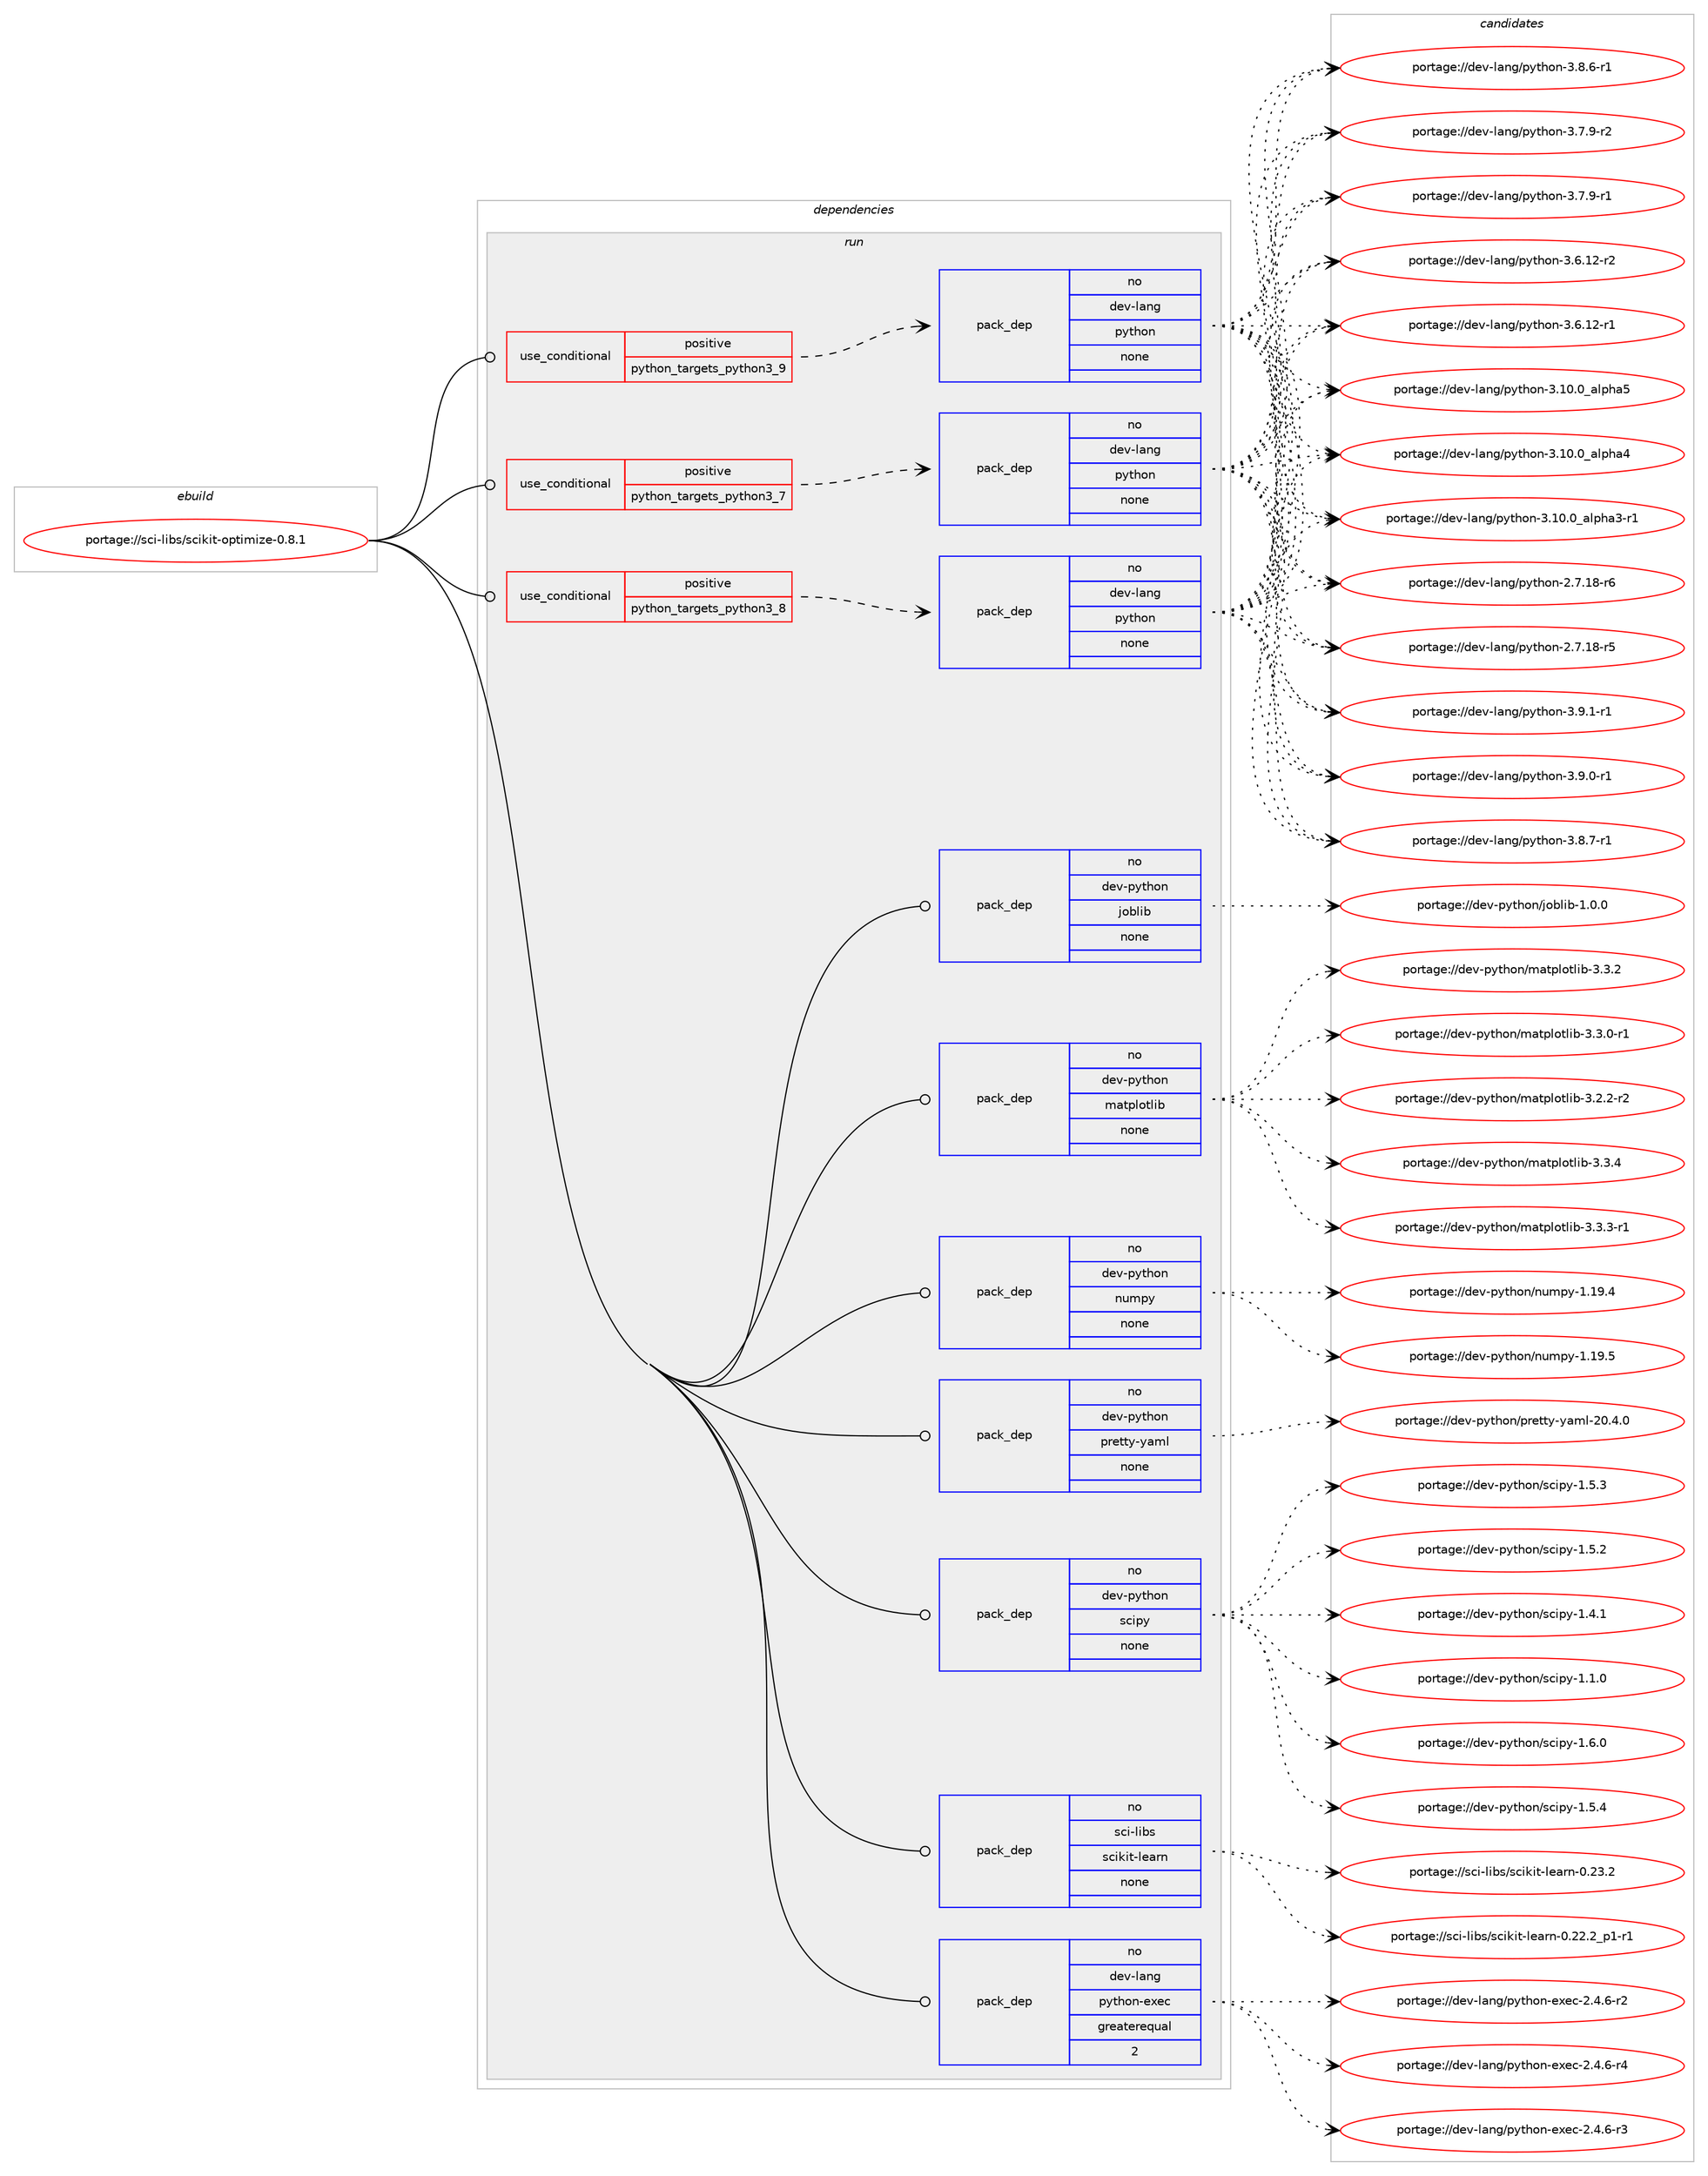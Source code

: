 digraph prolog {

# *************
# Graph options
# *************

newrank=true;
concentrate=true;
compound=true;
graph [rankdir=LR,fontname=Helvetica,fontsize=10,ranksep=1.5];#, ranksep=2.5, nodesep=0.2];
edge  [arrowhead=vee];
node  [fontname=Helvetica,fontsize=10];

# **********
# The ebuild
# **********

subgraph cluster_leftcol {
color=gray;
rank=same;
label=<<i>ebuild</i>>;
id [label="portage://sci-libs/scikit-optimize-0.8.1", color=red, width=4, href="../sci-libs/scikit-optimize-0.8.1.svg"];
}

# ****************
# The dependencies
# ****************

subgraph cluster_midcol {
color=gray;
label=<<i>dependencies</i>>;
subgraph cluster_compile {
fillcolor="#eeeeee";
style=filled;
label=<<i>compile</i>>;
}
subgraph cluster_compileandrun {
fillcolor="#eeeeee";
style=filled;
label=<<i>compile and run</i>>;
}
subgraph cluster_run {
fillcolor="#eeeeee";
style=filled;
label=<<i>run</i>>;
subgraph cond5007 {
dependency16435 [label=<<TABLE BORDER="0" CELLBORDER="1" CELLSPACING="0" CELLPADDING="4"><TR><TD ROWSPAN="3" CELLPADDING="10">use_conditional</TD></TR><TR><TD>positive</TD></TR><TR><TD>python_targets_python3_7</TD></TR></TABLE>>, shape=none, color=red];
subgraph pack11295 {
dependency16436 [label=<<TABLE BORDER="0" CELLBORDER="1" CELLSPACING="0" CELLPADDING="4" WIDTH="220"><TR><TD ROWSPAN="6" CELLPADDING="30">pack_dep</TD></TR><TR><TD WIDTH="110">no</TD></TR><TR><TD>dev-lang</TD></TR><TR><TD>python</TD></TR><TR><TD>none</TD></TR><TR><TD></TD></TR></TABLE>>, shape=none, color=blue];
}
dependency16435:e -> dependency16436:w [weight=20,style="dashed",arrowhead="vee"];
}
id:e -> dependency16435:w [weight=20,style="solid",arrowhead="odot"];
subgraph cond5008 {
dependency16437 [label=<<TABLE BORDER="0" CELLBORDER="1" CELLSPACING="0" CELLPADDING="4"><TR><TD ROWSPAN="3" CELLPADDING="10">use_conditional</TD></TR><TR><TD>positive</TD></TR><TR><TD>python_targets_python3_8</TD></TR></TABLE>>, shape=none, color=red];
subgraph pack11296 {
dependency16438 [label=<<TABLE BORDER="0" CELLBORDER="1" CELLSPACING="0" CELLPADDING="4" WIDTH="220"><TR><TD ROWSPAN="6" CELLPADDING="30">pack_dep</TD></TR><TR><TD WIDTH="110">no</TD></TR><TR><TD>dev-lang</TD></TR><TR><TD>python</TD></TR><TR><TD>none</TD></TR><TR><TD></TD></TR></TABLE>>, shape=none, color=blue];
}
dependency16437:e -> dependency16438:w [weight=20,style="dashed",arrowhead="vee"];
}
id:e -> dependency16437:w [weight=20,style="solid",arrowhead="odot"];
subgraph cond5009 {
dependency16439 [label=<<TABLE BORDER="0" CELLBORDER="1" CELLSPACING="0" CELLPADDING="4"><TR><TD ROWSPAN="3" CELLPADDING="10">use_conditional</TD></TR><TR><TD>positive</TD></TR><TR><TD>python_targets_python3_9</TD></TR></TABLE>>, shape=none, color=red];
subgraph pack11297 {
dependency16440 [label=<<TABLE BORDER="0" CELLBORDER="1" CELLSPACING="0" CELLPADDING="4" WIDTH="220"><TR><TD ROWSPAN="6" CELLPADDING="30">pack_dep</TD></TR><TR><TD WIDTH="110">no</TD></TR><TR><TD>dev-lang</TD></TR><TR><TD>python</TD></TR><TR><TD>none</TD></TR><TR><TD></TD></TR></TABLE>>, shape=none, color=blue];
}
dependency16439:e -> dependency16440:w [weight=20,style="dashed",arrowhead="vee"];
}
id:e -> dependency16439:w [weight=20,style="solid",arrowhead="odot"];
subgraph pack11298 {
dependency16441 [label=<<TABLE BORDER="0" CELLBORDER="1" CELLSPACING="0" CELLPADDING="4" WIDTH="220"><TR><TD ROWSPAN="6" CELLPADDING="30">pack_dep</TD></TR><TR><TD WIDTH="110">no</TD></TR><TR><TD>dev-lang</TD></TR><TR><TD>python-exec</TD></TR><TR><TD>greaterequal</TD></TR><TR><TD>2</TD></TR></TABLE>>, shape=none, color=blue];
}
id:e -> dependency16441:w [weight=20,style="solid",arrowhead="odot"];
subgraph pack11299 {
dependency16442 [label=<<TABLE BORDER="0" CELLBORDER="1" CELLSPACING="0" CELLPADDING="4" WIDTH="220"><TR><TD ROWSPAN="6" CELLPADDING="30">pack_dep</TD></TR><TR><TD WIDTH="110">no</TD></TR><TR><TD>dev-python</TD></TR><TR><TD>joblib</TD></TR><TR><TD>none</TD></TR><TR><TD></TD></TR></TABLE>>, shape=none, color=blue];
}
id:e -> dependency16442:w [weight=20,style="solid",arrowhead="odot"];
subgraph pack11300 {
dependency16443 [label=<<TABLE BORDER="0" CELLBORDER="1" CELLSPACING="0" CELLPADDING="4" WIDTH="220"><TR><TD ROWSPAN="6" CELLPADDING="30">pack_dep</TD></TR><TR><TD WIDTH="110">no</TD></TR><TR><TD>dev-python</TD></TR><TR><TD>matplotlib</TD></TR><TR><TD>none</TD></TR><TR><TD></TD></TR></TABLE>>, shape=none, color=blue];
}
id:e -> dependency16443:w [weight=20,style="solid",arrowhead="odot"];
subgraph pack11301 {
dependency16444 [label=<<TABLE BORDER="0" CELLBORDER="1" CELLSPACING="0" CELLPADDING="4" WIDTH="220"><TR><TD ROWSPAN="6" CELLPADDING="30">pack_dep</TD></TR><TR><TD WIDTH="110">no</TD></TR><TR><TD>dev-python</TD></TR><TR><TD>numpy</TD></TR><TR><TD>none</TD></TR><TR><TD></TD></TR></TABLE>>, shape=none, color=blue];
}
id:e -> dependency16444:w [weight=20,style="solid",arrowhead="odot"];
subgraph pack11302 {
dependency16445 [label=<<TABLE BORDER="0" CELLBORDER="1" CELLSPACING="0" CELLPADDING="4" WIDTH="220"><TR><TD ROWSPAN="6" CELLPADDING="30">pack_dep</TD></TR><TR><TD WIDTH="110">no</TD></TR><TR><TD>dev-python</TD></TR><TR><TD>pretty-yaml</TD></TR><TR><TD>none</TD></TR><TR><TD></TD></TR></TABLE>>, shape=none, color=blue];
}
id:e -> dependency16445:w [weight=20,style="solid",arrowhead="odot"];
subgraph pack11303 {
dependency16446 [label=<<TABLE BORDER="0" CELLBORDER="1" CELLSPACING="0" CELLPADDING="4" WIDTH="220"><TR><TD ROWSPAN="6" CELLPADDING="30">pack_dep</TD></TR><TR><TD WIDTH="110">no</TD></TR><TR><TD>dev-python</TD></TR><TR><TD>scipy</TD></TR><TR><TD>none</TD></TR><TR><TD></TD></TR></TABLE>>, shape=none, color=blue];
}
id:e -> dependency16446:w [weight=20,style="solid",arrowhead="odot"];
subgraph pack11304 {
dependency16447 [label=<<TABLE BORDER="0" CELLBORDER="1" CELLSPACING="0" CELLPADDING="4" WIDTH="220"><TR><TD ROWSPAN="6" CELLPADDING="30">pack_dep</TD></TR><TR><TD WIDTH="110">no</TD></TR><TR><TD>sci-libs</TD></TR><TR><TD>scikit-learn</TD></TR><TR><TD>none</TD></TR><TR><TD></TD></TR></TABLE>>, shape=none, color=blue];
}
id:e -> dependency16447:w [weight=20,style="solid",arrowhead="odot"];
}
}

# **************
# The candidates
# **************

subgraph cluster_choices {
rank=same;
color=gray;
label=<<i>candidates</i>>;

subgraph choice11295 {
color=black;
nodesep=1;
choice1001011184510897110103471121211161041111104551465746494511449 [label="portage://dev-lang/python-3.9.1-r1", color=red, width=4,href="../dev-lang/python-3.9.1-r1.svg"];
choice1001011184510897110103471121211161041111104551465746484511449 [label="portage://dev-lang/python-3.9.0-r1", color=red, width=4,href="../dev-lang/python-3.9.0-r1.svg"];
choice1001011184510897110103471121211161041111104551465646554511449 [label="portage://dev-lang/python-3.8.7-r1", color=red, width=4,href="../dev-lang/python-3.8.7-r1.svg"];
choice1001011184510897110103471121211161041111104551465646544511449 [label="portage://dev-lang/python-3.8.6-r1", color=red, width=4,href="../dev-lang/python-3.8.6-r1.svg"];
choice1001011184510897110103471121211161041111104551465546574511450 [label="portage://dev-lang/python-3.7.9-r2", color=red, width=4,href="../dev-lang/python-3.7.9-r2.svg"];
choice1001011184510897110103471121211161041111104551465546574511449 [label="portage://dev-lang/python-3.7.9-r1", color=red, width=4,href="../dev-lang/python-3.7.9-r1.svg"];
choice100101118451089711010347112121116104111110455146544649504511450 [label="portage://dev-lang/python-3.6.12-r2", color=red, width=4,href="../dev-lang/python-3.6.12-r2.svg"];
choice100101118451089711010347112121116104111110455146544649504511449 [label="portage://dev-lang/python-3.6.12-r1", color=red, width=4,href="../dev-lang/python-3.6.12-r1.svg"];
choice1001011184510897110103471121211161041111104551464948464895971081121049753 [label="portage://dev-lang/python-3.10.0_alpha5", color=red, width=4,href="../dev-lang/python-3.10.0_alpha5.svg"];
choice1001011184510897110103471121211161041111104551464948464895971081121049752 [label="portage://dev-lang/python-3.10.0_alpha4", color=red, width=4,href="../dev-lang/python-3.10.0_alpha4.svg"];
choice10010111845108971101034711212111610411111045514649484648959710811210497514511449 [label="portage://dev-lang/python-3.10.0_alpha3-r1", color=red, width=4,href="../dev-lang/python-3.10.0_alpha3-r1.svg"];
choice100101118451089711010347112121116104111110455046554649564511454 [label="portage://dev-lang/python-2.7.18-r6", color=red, width=4,href="../dev-lang/python-2.7.18-r6.svg"];
choice100101118451089711010347112121116104111110455046554649564511453 [label="portage://dev-lang/python-2.7.18-r5", color=red, width=4,href="../dev-lang/python-2.7.18-r5.svg"];
dependency16436:e -> choice1001011184510897110103471121211161041111104551465746494511449:w [style=dotted,weight="100"];
dependency16436:e -> choice1001011184510897110103471121211161041111104551465746484511449:w [style=dotted,weight="100"];
dependency16436:e -> choice1001011184510897110103471121211161041111104551465646554511449:w [style=dotted,weight="100"];
dependency16436:e -> choice1001011184510897110103471121211161041111104551465646544511449:w [style=dotted,weight="100"];
dependency16436:e -> choice1001011184510897110103471121211161041111104551465546574511450:w [style=dotted,weight="100"];
dependency16436:e -> choice1001011184510897110103471121211161041111104551465546574511449:w [style=dotted,weight="100"];
dependency16436:e -> choice100101118451089711010347112121116104111110455146544649504511450:w [style=dotted,weight="100"];
dependency16436:e -> choice100101118451089711010347112121116104111110455146544649504511449:w [style=dotted,weight="100"];
dependency16436:e -> choice1001011184510897110103471121211161041111104551464948464895971081121049753:w [style=dotted,weight="100"];
dependency16436:e -> choice1001011184510897110103471121211161041111104551464948464895971081121049752:w [style=dotted,weight="100"];
dependency16436:e -> choice10010111845108971101034711212111610411111045514649484648959710811210497514511449:w [style=dotted,weight="100"];
dependency16436:e -> choice100101118451089711010347112121116104111110455046554649564511454:w [style=dotted,weight="100"];
dependency16436:e -> choice100101118451089711010347112121116104111110455046554649564511453:w [style=dotted,weight="100"];
}
subgraph choice11296 {
color=black;
nodesep=1;
choice1001011184510897110103471121211161041111104551465746494511449 [label="portage://dev-lang/python-3.9.1-r1", color=red, width=4,href="../dev-lang/python-3.9.1-r1.svg"];
choice1001011184510897110103471121211161041111104551465746484511449 [label="portage://dev-lang/python-3.9.0-r1", color=red, width=4,href="../dev-lang/python-3.9.0-r1.svg"];
choice1001011184510897110103471121211161041111104551465646554511449 [label="portage://dev-lang/python-3.8.7-r1", color=red, width=4,href="../dev-lang/python-3.8.7-r1.svg"];
choice1001011184510897110103471121211161041111104551465646544511449 [label="portage://dev-lang/python-3.8.6-r1", color=red, width=4,href="../dev-lang/python-3.8.6-r1.svg"];
choice1001011184510897110103471121211161041111104551465546574511450 [label="portage://dev-lang/python-3.7.9-r2", color=red, width=4,href="../dev-lang/python-3.7.9-r2.svg"];
choice1001011184510897110103471121211161041111104551465546574511449 [label="portage://dev-lang/python-3.7.9-r1", color=red, width=4,href="../dev-lang/python-3.7.9-r1.svg"];
choice100101118451089711010347112121116104111110455146544649504511450 [label="portage://dev-lang/python-3.6.12-r2", color=red, width=4,href="../dev-lang/python-3.6.12-r2.svg"];
choice100101118451089711010347112121116104111110455146544649504511449 [label="portage://dev-lang/python-3.6.12-r1", color=red, width=4,href="../dev-lang/python-3.6.12-r1.svg"];
choice1001011184510897110103471121211161041111104551464948464895971081121049753 [label="portage://dev-lang/python-3.10.0_alpha5", color=red, width=4,href="../dev-lang/python-3.10.0_alpha5.svg"];
choice1001011184510897110103471121211161041111104551464948464895971081121049752 [label="portage://dev-lang/python-3.10.0_alpha4", color=red, width=4,href="../dev-lang/python-3.10.0_alpha4.svg"];
choice10010111845108971101034711212111610411111045514649484648959710811210497514511449 [label="portage://dev-lang/python-3.10.0_alpha3-r1", color=red, width=4,href="../dev-lang/python-3.10.0_alpha3-r1.svg"];
choice100101118451089711010347112121116104111110455046554649564511454 [label="portage://dev-lang/python-2.7.18-r6", color=red, width=4,href="../dev-lang/python-2.7.18-r6.svg"];
choice100101118451089711010347112121116104111110455046554649564511453 [label="portage://dev-lang/python-2.7.18-r5", color=red, width=4,href="../dev-lang/python-2.7.18-r5.svg"];
dependency16438:e -> choice1001011184510897110103471121211161041111104551465746494511449:w [style=dotted,weight="100"];
dependency16438:e -> choice1001011184510897110103471121211161041111104551465746484511449:w [style=dotted,weight="100"];
dependency16438:e -> choice1001011184510897110103471121211161041111104551465646554511449:w [style=dotted,weight="100"];
dependency16438:e -> choice1001011184510897110103471121211161041111104551465646544511449:w [style=dotted,weight="100"];
dependency16438:e -> choice1001011184510897110103471121211161041111104551465546574511450:w [style=dotted,weight="100"];
dependency16438:e -> choice1001011184510897110103471121211161041111104551465546574511449:w [style=dotted,weight="100"];
dependency16438:e -> choice100101118451089711010347112121116104111110455146544649504511450:w [style=dotted,weight="100"];
dependency16438:e -> choice100101118451089711010347112121116104111110455146544649504511449:w [style=dotted,weight="100"];
dependency16438:e -> choice1001011184510897110103471121211161041111104551464948464895971081121049753:w [style=dotted,weight="100"];
dependency16438:e -> choice1001011184510897110103471121211161041111104551464948464895971081121049752:w [style=dotted,weight="100"];
dependency16438:e -> choice10010111845108971101034711212111610411111045514649484648959710811210497514511449:w [style=dotted,weight="100"];
dependency16438:e -> choice100101118451089711010347112121116104111110455046554649564511454:w [style=dotted,weight="100"];
dependency16438:e -> choice100101118451089711010347112121116104111110455046554649564511453:w [style=dotted,weight="100"];
}
subgraph choice11297 {
color=black;
nodesep=1;
choice1001011184510897110103471121211161041111104551465746494511449 [label="portage://dev-lang/python-3.9.1-r1", color=red, width=4,href="../dev-lang/python-3.9.1-r1.svg"];
choice1001011184510897110103471121211161041111104551465746484511449 [label="portage://dev-lang/python-3.9.0-r1", color=red, width=4,href="../dev-lang/python-3.9.0-r1.svg"];
choice1001011184510897110103471121211161041111104551465646554511449 [label="portage://dev-lang/python-3.8.7-r1", color=red, width=4,href="../dev-lang/python-3.8.7-r1.svg"];
choice1001011184510897110103471121211161041111104551465646544511449 [label="portage://dev-lang/python-3.8.6-r1", color=red, width=4,href="../dev-lang/python-3.8.6-r1.svg"];
choice1001011184510897110103471121211161041111104551465546574511450 [label="portage://dev-lang/python-3.7.9-r2", color=red, width=4,href="../dev-lang/python-3.7.9-r2.svg"];
choice1001011184510897110103471121211161041111104551465546574511449 [label="portage://dev-lang/python-3.7.9-r1", color=red, width=4,href="../dev-lang/python-3.7.9-r1.svg"];
choice100101118451089711010347112121116104111110455146544649504511450 [label="portage://dev-lang/python-3.6.12-r2", color=red, width=4,href="../dev-lang/python-3.6.12-r2.svg"];
choice100101118451089711010347112121116104111110455146544649504511449 [label="portage://dev-lang/python-3.6.12-r1", color=red, width=4,href="../dev-lang/python-3.6.12-r1.svg"];
choice1001011184510897110103471121211161041111104551464948464895971081121049753 [label="portage://dev-lang/python-3.10.0_alpha5", color=red, width=4,href="../dev-lang/python-3.10.0_alpha5.svg"];
choice1001011184510897110103471121211161041111104551464948464895971081121049752 [label="portage://dev-lang/python-3.10.0_alpha4", color=red, width=4,href="../dev-lang/python-3.10.0_alpha4.svg"];
choice10010111845108971101034711212111610411111045514649484648959710811210497514511449 [label="portage://dev-lang/python-3.10.0_alpha3-r1", color=red, width=4,href="../dev-lang/python-3.10.0_alpha3-r1.svg"];
choice100101118451089711010347112121116104111110455046554649564511454 [label="portage://dev-lang/python-2.7.18-r6", color=red, width=4,href="../dev-lang/python-2.7.18-r6.svg"];
choice100101118451089711010347112121116104111110455046554649564511453 [label="portage://dev-lang/python-2.7.18-r5", color=red, width=4,href="../dev-lang/python-2.7.18-r5.svg"];
dependency16440:e -> choice1001011184510897110103471121211161041111104551465746494511449:w [style=dotted,weight="100"];
dependency16440:e -> choice1001011184510897110103471121211161041111104551465746484511449:w [style=dotted,weight="100"];
dependency16440:e -> choice1001011184510897110103471121211161041111104551465646554511449:w [style=dotted,weight="100"];
dependency16440:e -> choice1001011184510897110103471121211161041111104551465646544511449:w [style=dotted,weight="100"];
dependency16440:e -> choice1001011184510897110103471121211161041111104551465546574511450:w [style=dotted,weight="100"];
dependency16440:e -> choice1001011184510897110103471121211161041111104551465546574511449:w [style=dotted,weight="100"];
dependency16440:e -> choice100101118451089711010347112121116104111110455146544649504511450:w [style=dotted,weight="100"];
dependency16440:e -> choice100101118451089711010347112121116104111110455146544649504511449:w [style=dotted,weight="100"];
dependency16440:e -> choice1001011184510897110103471121211161041111104551464948464895971081121049753:w [style=dotted,weight="100"];
dependency16440:e -> choice1001011184510897110103471121211161041111104551464948464895971081121049752:w [style=dotted,weight="100"];
dependency16440:e -> choice10010111845108971101034711212111610411111045514649484648959710811210497514511449:w [style=dotted,weight="100"];
dependency16440:e -> choice100101118451089711010347112121116104111110455046554649564511454:w [style=dotted,weight="100"];
dependency16440:e -> choice100101118451089711010347112121116104111110455046554649564511453:w [style=dotted,weight="100"];
}
subgraph choice11298 {
color=black;
nodesep=1;
choice10010111845108971101034711212111610411111045101120101994550465246544511452 [label="portage://dev-lang/python-exec-2.4.6-r4", color=red, width=4,href="../dev-lang/python-exec-2.4.6-r4.svg"];
choice10010111845108971101034711212111610411111045101120101994550465246544511451 [label="portage://dev-lang/python-exec-2.4.6-r3", color=red, width=4,href="../dev-lang/python-exec-2.4.6-r3.svg"];
choice10010111845108971101034711212111610411111045101120101994550465246544511450 [label="portage://dev-lang/python-exec-2.4.6-r2", color=red, width=4,href="../dev-lang/python-exec-2.4.6-r2.svg"];
dependency16441:e -> choice10010111845108971101034711212111610411111045101120101994550465246544511452:w [style=dotted,weight="100"];
dependency16441:e -> choice10010111845108971101034711212111610411111045101120101994550465246544511451:w [style=dotted,weight="100"];
dependency16441:e -> choice10010111845108971101034711212111610411111045101120101994550465246544511450:w [style=dotted,weight="100"];
}
subgraph choice11299 {
color=black;
nodesep=1;
choice10010111845112121116104111110471061119810810598454946484648 [label="portage://dev-python/joblib-1.0.0", color=red, width=4,href="../dev-python/joblib-1.0.0.svg"];
dependency16442:e -> choice10010111845112121116104111110471061119810810598454946484648:w [style=dotted,weight="100"];
}
subgraph choice11300 {
color=black;
nodesep=1;
choice10010111845112121116104111110471099711611210811111610810598455146514652 [label="portage://dev-python/matplotlib-3.3.4", color=red, width=4,href="../dev-python/matplotlib-3.3.4.svg"];
choice100101118451121211161041111104710997116112108111116108105984551465146514511449 [label="portage://dev-python/matplotlib-3.3.3-r1", color=red, width=4,href="../dev-python/matplotlib-3.3.3-r1.svg"];
choice10010111845112121116104111110471099711611210811111610810598455146514650 [label="portage://dev-python/matplotlib-3.3.2", color=red, width=4,href="../dev-python/matplotlib-3.3.2.svg"];
choice100101118451121211161041111104710997116112108111116108105984551465146484511449 [label="portage://dev-python/matplotlib-3.3.0-r1", color=red, width=4,href="../dev-python/matplotlib-3.3.0-r1.svg"];
choice100101118451121211161041111104710997116112108111116108105984551465046504511450 [label="portage://dev-python/matplotlib-3.2.2-r2", color=red, width=4,href="../dev-python/matplotlib-3.2.2-r2.svg"];
dependency16443:e -> choice10010111845112121116104111110471099711611210811111610810598455146514652:w [style=dotted,weight="100"];
dependency16443:e -> choice100101118451121211161041111104710997116112108111116108105984551465146514511449:w [style=dotted,weight="100"];
dependency16443:e -> choice10010111845112121116104111110471099711611210811111610810598455146514650:w [style=dotted,weight="100"];
dependency16443:e -> choice100101118451121211161041111104710997116112108111116108105984551465146484511449:w [style=dotted,weight="100"];
dependency16443:e -> choice100101118451121211161041111104710997116112108111116108105984551465046504511450:w [style=dotted,weight="100"];
}
subgraph choice11301 {
color=black;
nodesep=1;
choice100101118451121211161041111104711011710911212145494649574653 [label="portage://dev-python/numpy-1.19.5", color=red, width=4,href="../dev-python/numpy-1.19.5.svg"];
choice100101118451121211161041111104711011710911212145494649574652 [label="portage://dev-python/numpy-1.19.4", color=red, width=4,href="../dev-python/numpy-1.19.4.svg"];
dependency16444:e -> choice100101118451121211161041111104711011710911212145494649574653:w [style=dotted,weight="100"];
dependency16444:e -> choice100101118451121211161041111104711011710911212145494649574652:w [style=dotted,weight="100"];
}
subgraph choice11302 {
color=black;
nodesep=1;
choice1001011184511212111610411111047112114101116116121451219710910845504846524648 [label="portage://dev-python/pretty-yaml-20.4.0", color=red, width=4,href="../dev-python/pretty-yaml-20.4.0.svg"];
dependency16445:e -> choice1001011184511212111610411111047112114101116116121451219710910845504846524648:w [style=dotted,weight="100"];
}
subgraph choice11303 {
color=black;
nodesep=1;
choice100101118451121211161041111104711599105112121454946544648 [label="portage://dev-python/scipy-1.6.0", color=red, width=4,href="../dev-python/scipy-1.6.0.svg"];
choice100101118451121211161041111104711599105112121454946534652 [label="portage://dev-python/scipy-1.5.4", color=red, width=4,href="../dev-python/scipy-1.5.4.svg"];
choice100101118451121211161041111104711599105112121454946534651 [label="portage://dev-python/scipy-1.5.3", color=red, width=4,href="../dev-python/scipy-1.5.3.svg"];
choice100101118451121211161041111104711599105112121454946534650 [label="portage://dev-python/scipy-1.5.2", color=red, width=4,href="../dev-python/scipy-1.5.2.svg"];
choice100101118451121211161041111104711599105112121454946524649 [label="portage://dev-python/scipy-1.4.1", color=red, width=4,href="../dev-python/scipy-1.4.1.svg"];
choice100101118451121211161041111104711599105112121454946494648 [label="portage://dev-python/scipy-1.1.0", color=red, width=4,href="../dev-python/scipy-1.1.0.svg"];
dependency16446:e -> choice100101118451121211161041111104711599105112121454946544648:w [style=dotted,weight="100"];
dependency16446:e -> choice100101118451121211161041111104711599105112121454946534652:w [style=dotted,weight="100"];
dependency16446:e -> choice100101118451121211161041111104711599105112121454946534651:w [style=dotted,weight="100"];
dependency16446:e -> choice100101118451121211161041111104711599105112121454946534650:w [style=dotted,weight="100"];
dependency16446:e -> choice100101118451121211161041111104711599105112121454946524649:w [style=dotted,weight="100"];
dependency16446:e -> choice100101118451121211161041111104711599105112121454946494648:w [style=dotted,weight="100"];
}
subgraph choice11304 {
color=black;
nodesep=1;
choice1159910545108105981154711599105107105116451081019711411045484650514650 [label="portage://sci-libs/scikit-learn-0.23.2", color=red, width=4,href="../sci-libs/scikit-learn-0.23.2.svg"];
choice115991054510810598115471159910510710511645108101971141104548465050465095112494511449 [label="portage://sci-libs/scikit-learn-0.22.2_p1-r1", color=red, width=4,href="../sci-libs/scikit-learn-0.22.2_p1-r1.svg"];
dependency16447:e -> choice1159910545108105981154711599105107105116451081019711411045484650514650:w [style=dotted,weight="100"];
dependency16447:e -> choice115991054510810598115471159910510710511645108101971141104548465050465095112494511449:w [style=dotted,weight="100"];
}
}

}
